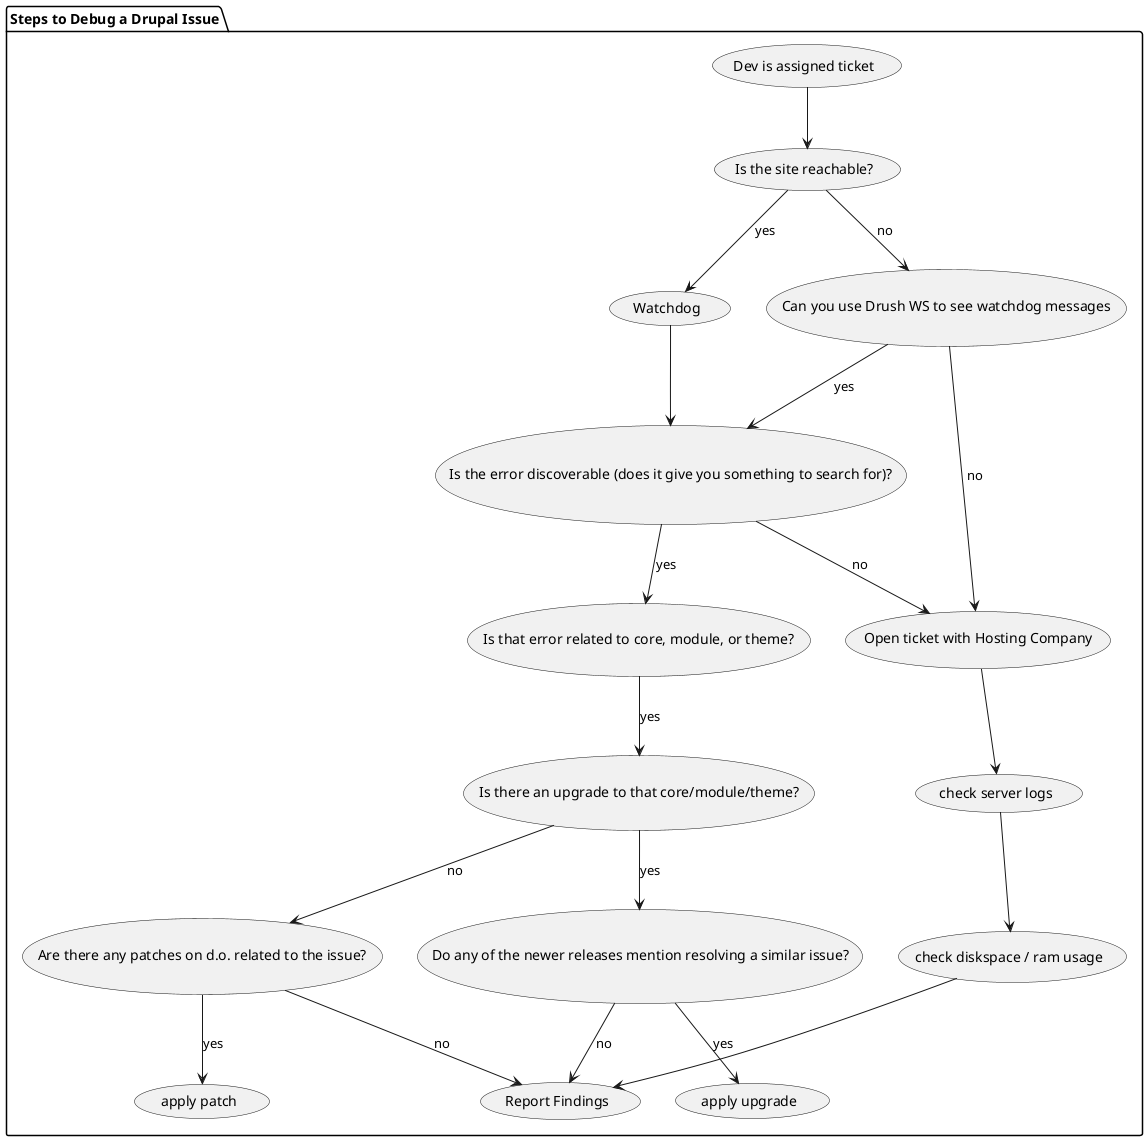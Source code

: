 @startuml
skinparam actorStyle awesome

package "Steps to Debug a Drupal Issue" as pack {
  usecase "Dev is assigned ticket" as user
  usecase "Is the site reachable?" as rable
  usecase "Watchdog" as watchdog
  usecase "Can you use Drush WS to see watchdog messages" as drush_ws
  usecase "Is the error discoverable (does it give you something to search for)?" as see_error
  usecase "Is that error related to core, module, or theme?" as mt
  usecase "Is there an upgrade to that core/module/theme?" as mt_up
  usecase "Do any of the newer releases mention resolving a similar issue?" as mt_check
  usecase "Are there any patches on d.o. related to the issue?" as patchcheck
  usecase "apply upgrade" as upgrade
  usecase "apply patch" as patch
  usecase "Open ticket with Hosting Company" as hosting
  usecase "Report Findings" as stop
  usecase "check server logs" as log
  usecase "check diskspace / ram usage" as checks

}

user --> rable
rable --> watchdog : yes
rable --> drush_ws : no

drush_ws --> see_error : yes
drush_ws --> hosting : no
watchdog --> see_error
see_error --> hosting : no
hosting --> log
log --> checks
checks --> stop
see_error --> mt : yes
' hosting -> :user: : Restart with new info
mt --> mt_up : yes
mt_up --> patchcheck : no
mt_up --> mt_check : yes
mt_check --> upgrade : yes
mt_check --> stop : no
patchcheck --> patch: yes
patchcheck --> stop : no







@enduml
